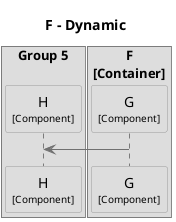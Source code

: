 @startuml
set separator none
title F - Dynamic

skinparam {
  arrowFontSize 10
  defaultTextAlignment center
  wrapWidth 200
  maxMessageSize 100
}

hide stereotype

skinparam sequenceParticipant<<D.F.G>> {
  BackgroundColor #dddddd
  FontColor #000000
  BorderColor #9a9a9a
  shadowing false
}
skinparam sequenceParticipant<<D.F.H>> {
  BackgroundColor #dddddd
  FontColor #000000
  BorderColor #9a9a9a
  shadowing false
}

box "F\n[Container]"
  box "Group 5"
    participant "H\n<size:10>[Component]</size>" as D.F.H <<D.F.H>> #dddddd
  end box

  participant "G\n<size:10>[Component]</size>" as D.F.G <<D.F.G>> #dddddd
  D.F.G -[#707070]> D.F.H : 
  @enduml